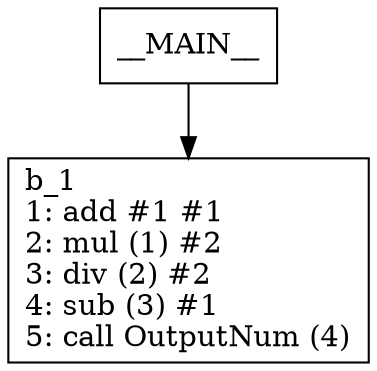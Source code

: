 digraph Computation {
node [shape=box];
__MAIN__ -> b_1;
b_1 [label="b_1\l1: add #1 #1\l2: mul (1) #2\l3: div (2) #2\l4: sub (3) #1\l5: call OutputNum (4)\l"]
}